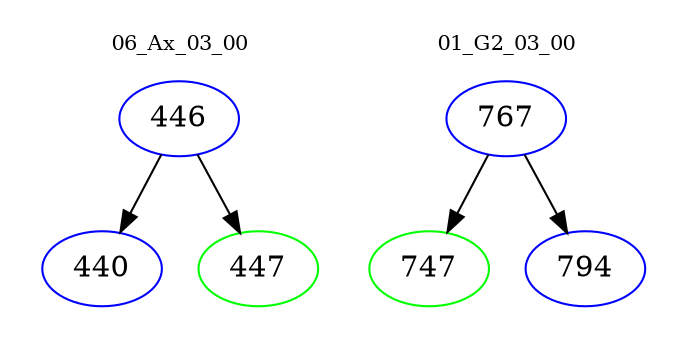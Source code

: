 digraph{
subgraph cluster_0 {
color = white
label = "06_Ax_03_00";
fontsize=10;
T0_446 [label="446", color="blue"]
T0_446 -> T0_440 [color="black"]
T0_440 [label="440", color="blue"]
T0_446 -> T0_447 [color="black"]
T0_447 [label="447", color="green"]
}
subgraph cluster_1 {
color = white
label = "01_G2_03_00";
fontsize=10;
T1_767 [label="767", color="blue"]
T1_767 -> T1_747 [color="black"]
T1_747 [label="747", color="green"]
T1_767 -> T1_794 [color="black"]
T1_794 [label="794", color="blue"]
}
}
